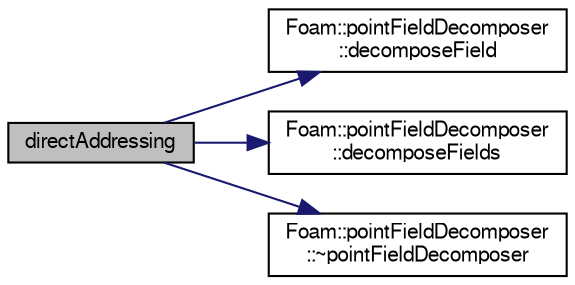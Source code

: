 digraph "directAddressing"
{
  bgcolor="transparent";
  edge [fontname="FreeSans",fontsize="10",labelfontname="FreeSans",labelfontsize="10"];
  node [fontname="FreeSans",fontsize="10",shape=record];
  rankdir="LR";
  Node9 [label="directAddressing",height=0.2,width=0.4,color="black", fillcolor="grey75", style="filled", fontcolor="black"];
  Node9 -> Node10 [color="midnightblue",fontsize="10",style="solid",fontname="FreeSans"];
  Node10 [label="Foam::pointFieldDecomposer\l::decomposeField",height=0.2,width=0.4,color="black",URL="$a31670.html#a43862eb331ba68e34a118bcc0aaf8aee",tooltip="Decompose point field. "];
  Node9 -> Node11 [color="midnightblue",fontsize="10",style="solid",fontname="FreeSans"];
  Node11 [label="Foam::pointFieldDecomposer\l::decomposeFields",height=0.2,width=0.4,color="black",URL="$a31670.html#a3e388dce33164307711c5cbbf250a3bb"];
  Node9 -> Node12 [color="midnightblue",fontsize="10",style="solid",fontname="FreeSans"];
  Node12 [label="Foam::pointFieldDecomposer\l::~pointFieldDecomposer",height=0.2,width=0.4,color="black",URL="$a31670.html#acb1a57e461631847d23e07909c7c320c",tooltip="Destructor. "];
}
